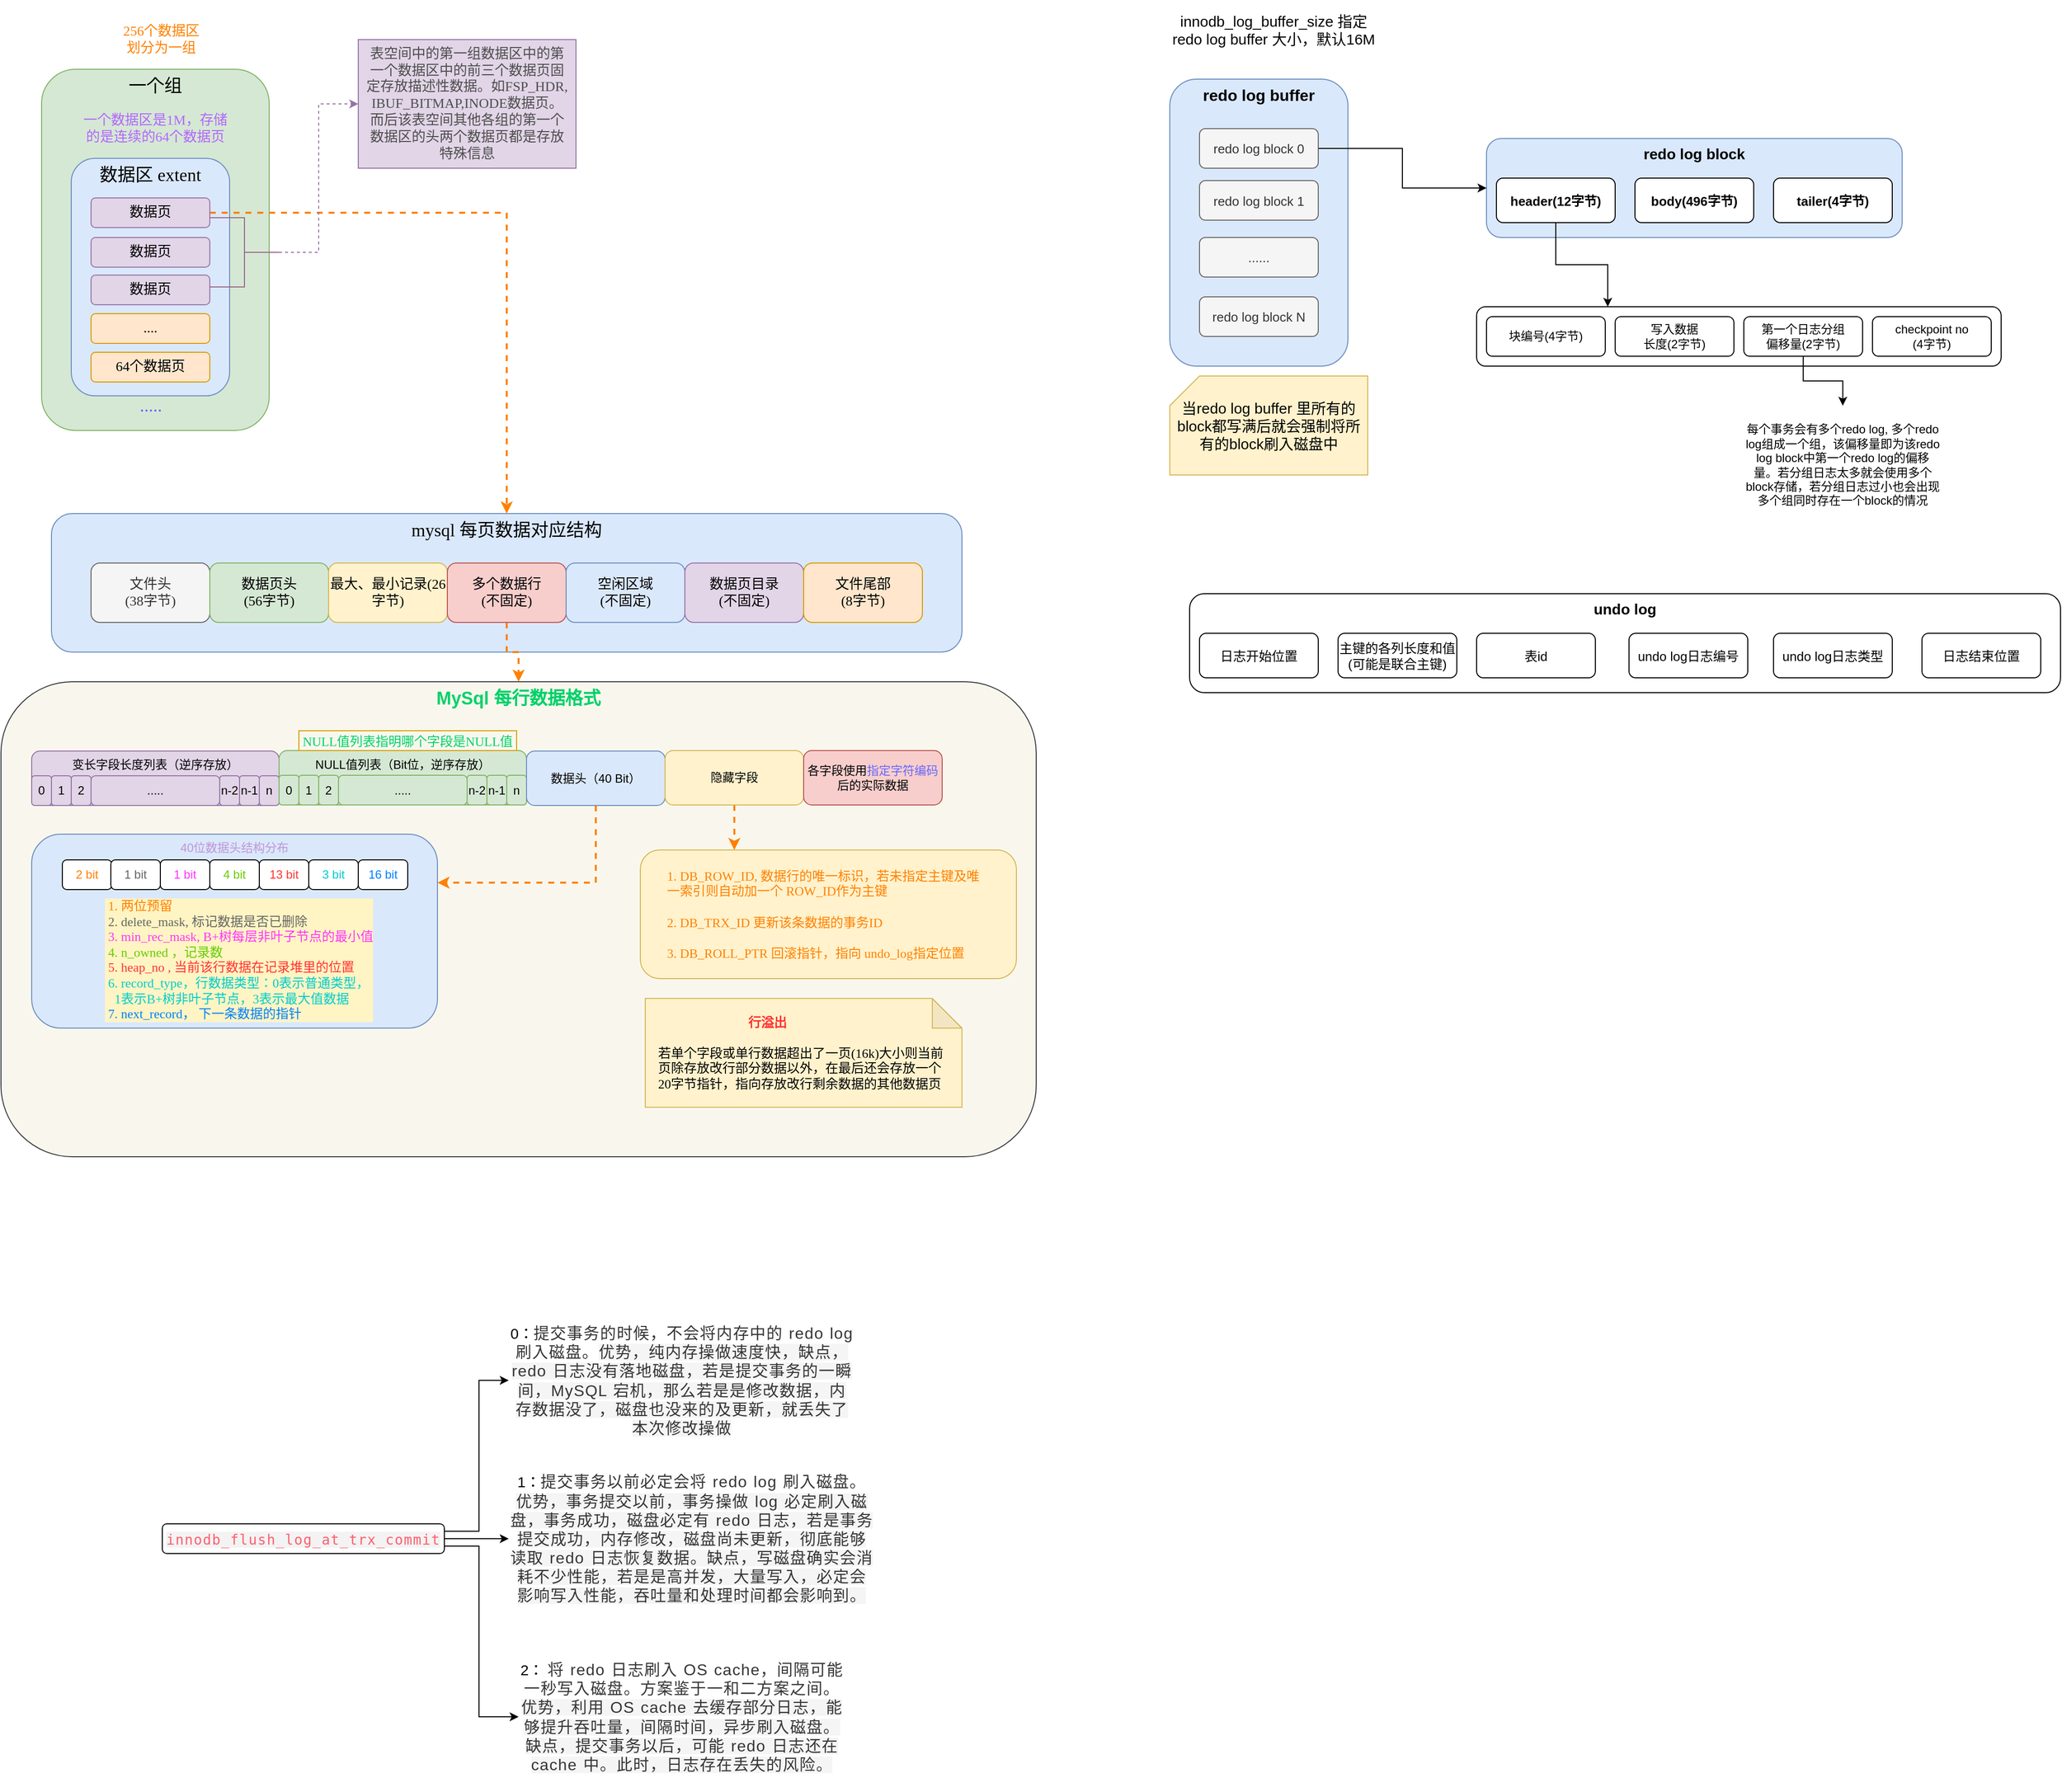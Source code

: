 <mxfile version="14.1.8" type="device" pages="2"><diagram id="W3wFVT-2R2XJt4Sm2jp0" name="MySQL底层数据结构"><mxGraphModel dx="1422" dy="822" grid="1" gridSize="10" guides="1" tooltips="1" connect="1" arrows="1" fold="1" page="1" pageScale="1" pageWidth="827" pageHeight="1169" math="0" shadow="0"><root><mxCell id="0"/><mxCell id="1" parent="0"/><mxCell id="JH9jD2ulBKJ6MG-4rt3J-68" value="一个组" style="rounded=1;whiteSpace=wrap;html=1;labelBackgroundColor=none;fillColor=#d5e8d4;fontFamily=Tahoma;fontSize=18;align=center;verticalAlign=top;strokeColor=#82b366;" parent="1" vertex="1"><mxGeometry x="170" y="70" width="230" height="365" as="geometry"/></mxCell><mxCell id="JH9jD2ulBKJ6MG-4rt3J-1" value="MySql 每行数据格式" style="rounded=1;whiteSpace=wrap;html=1;verticalAlign=top;fontStyle=1;fontSize=18;fillColor=#f9f7ed;strokeColor=#36393d;fontColor=#00D169;" parent="1" vertex="1"><mxGeometry x="129" y="689" width="1046" height="480" as="geometry"/></mxCell><mxCell id="JH9jD2ulBKJ6MG-4rt3J-2" value="变长字段长度列表（逆序存放）" style="rounded=1;whiteSpace=wrap;html=1;verticalAlign=top;fillColor=#e1d5e7;strokeColor=#9673a6;" parent="1" vertex="1"><mxGeometry x="160" y="759" width="250" height="55" as="geometry"/></mxCell><mxCell id="JH9jD2ulBKJ6MG-4rt3J-3" value="0" style="rounded=1;whiteSpace=wrap;html=1;fillColor=#e1d5e7;strokeColor=#9673a6;" parent="1" vertex="1"><mxGeometry x="160" y="784" width="20" height="30" as="geometry"/></mxCell><mxCell id="JH9jD2ulBKJ6MG-4rt3J-4" value="1" style="rounded=1;whiteSpace=wrap;html=1;fillColor=#e1d5e7;strokeColor=#9673a6;" parent="1" vertex="1"><mxGeometry x="180" y="784" width="20" height="30" as="geometry"/></mxCell><mxCell id="JH9jD2ulBKJ6MG-4rt3J-5" value="2" style="rounded=1;whiteSpace=wrap;html=1;fillColor=#e1d5e7;strokeColor=#9673a6;" parent="1" vertex="1"><mxGeometry x="200" y="784" width="20" height="30" as="geometry"/></mxCell><mxCell id="JH9jD2ulBKJ6MG-4rt3J-6" value="....." style="rounded=1;whiteSpace=wrap;html=1;fillColor=#e1d5e7;strokeColor=#9673a6;" parent="1" vertex="1"><mxGeometry x="220" y="784" width="130" height="30" as="geometry"/></mxCell><mxCell id="JH9jD2ulBKJ6MG-4rt3J-8" value="n-2" style="rounded=1;whiteSpace=wrap;html=1;fillColor=#e1d5e7;strokeColor=#9673a6;" parent="1" vertex="1"><mxGeometry x="350" y="784" width="20" height="30" as="geometry"/></mxCell><mxCell id="JH9jD2ulBKJ6MG-4rt3J-9" value="n-1" style="rounded=1;whiteSpace=wrap;html=1;fillColor=#e1d5e7;strokeColor=#9673a6;" parent="1" vertex="1"><mxGeometry x="370" y="784" width="20" height="30" as="geometry"/></mxCell><mxCell id="JH9jD2ulBKJ6MG-4rt3J-10" value="n" style="rounded=1;whiteSpace=wrap;html=1;fillColor=#e1d5e7;strokeColor=#9673a6;" parent="1" vertex="1"><mxGeometry x="390" y="784" width="20" height="30" as="geometry"/></mxCell><mxCell id="JH9jD2ulBKJ6MG-4rt3J-11" value="NULL值列表（Bit位，逆序存放）" style="rounded=1;whiteSpace=wrap;html=1;verticalAlign=top;fillColor=#d5e8d4;strokeColor=#82b366;" parent="1" vertex="1"><mxGeometry x="410" y="758.5" width="250" height="55" as="geometry"/></mxCell><mxCell id="JH9jD2ulBKJ6MG-4rt3J-12" value="0" style="rounded=1;whiteSpace=wrap;html=1;fillColor=#d5e8d4;strokeColor=#82b366;" parent="1" vertex="1"><mxGeometry x="410" y="783.5" width="20" height="30" as="geometry"/></mxCell><mxCell id="JH9jD2ulBKJ6MG-4rt3J-13" value="1" style="rounded=1;whiteSpace=wrap;html=1;fillColor=#d5e8d4;strokeColor=#82b366;" parent="1" vertex="1"><mxGeometry x="430" y="783.5" width="20" height="30" as="geometry"/></mxCell><mxCell id="JH9jD2ulBKJ6MG-4rt3J-14" value="2" style="rounded=1;whiteSpace=wrap;html=1;fillColor=#d5e8d4;strokeColor=#82b366;" parent="1" vertex="1"><mxGeometry x="450" y="783.5" width="20" height="30" as="geometry"/></mxCell><mxCell id="JH9jD2ulBKJ6MG-4rt3J-15" value="....." style="rounded=1;whiteSpace=wrap;html=1;fillColor=#d5e8d4;strokeColor=#82b366;" parent="1" vertex="1"><mxGeometry x="470" y="783.5" width="130" height="30" as="geometry"/></mxCell><mxCell id="JH9jD2ulBKJ6MG-4rt3J-16" value="n-2" style="rounded=1;whiteSpace=wrap;html=1;fillColor=#d5e8d4;strokeColor=#82b366;" parent="1" vertex="1"><mxGeometry x="600" y="783.5" width="20" height="30" as="geometry"/></mxCell><mxCell id="JH9jD2ulBKJ6MG-4rt3J-17" value="n-1" style="rounded=1;whiteSpace=wrap;html=1;fillColor=#d5e8d4;strokeColor=#82b366;" parent="1" vertex="1"><mxGeometry x="620" y="783.5" width="20" height="30" as="geometry"/></mxCell><mxCell id="JH9jD2ulBKJ6MG-4rt3J-18" value="n" style="rounded=1;whiteSpace=wrap;html=1;fillColor=#d5e8d4;strokeColor=#82b366;" parent="1" vertex="1"><mxGeometry x="640" y="783.5" width="20" height="30" as="geometry"/></mxCell><mxCell id="JH9jD2ulBKJ6MG-4rt3J-44" style="edgeStyle=orthogonalEdgeStyle;rounded=0;orthogonalLoop=1;jettySize=auto;html=1;exitX=0.5;exitY=1;exitDx=0;exitDy=0;fontFamily=Tahoma;fontSize=13;fontColor=#A680B8;dashed=1;strokeColor=#FF8000;strokeWidth=2;entryX=1;entryY=0.25;entryDx=0;entryDy=0;" parent="1" source="JH9jD2ulBKJ6MG-4rt3J-19" target="JH9jD2ulBKJ6MG-4rt3J-21" edge="1"><mxGeometry relative="1" as="geometry"><Array as="points"><mxPoint x="730" y="892"/></Array></mxGeometry></mxCell><mxCell id="JH9jD2ulBKJ6MG-4rt3J-19" value="数据头（40 Bit）" style="rounded=1;whiteSpace=wrap;html=1;verticalAlign=middle;fillColor=#dae8fc;strokeColor=#6c8ebf;" parent="1" vertex="1"><mxGeometry x="660" y="759" width="140" height="55" as="geometry"/></mxCell><mxCell id="JH9jD2ulBKJ6MG-4rt3J-49" style="edgeStyle=orthogonalEdgeStyle;rounded=0;orthogonalLoop=1;jettySize=auto;html=1;exitX=0.5;exitY=1;exitDx=0;exitDy=0;dashed=1;strokeColor=#FF8000;strokeWidth=2;fontFamily=Tahoma;fontSize=13;fontColor=#FF8000;entryX=0.25;entryY=0;entryDx=0;entryDy=0;" parent="1" source="JH9jD2ulBKJ6MG-4rt3J-20" target="JH9jD2ulBKJ6MG-4rt3J-47" edge="1"><mxGeometry relative="1" as="geometry"/></mxCell><mxCell id="JH9jD2ulBKJ6MG-4rt3J-20" value="隐藏字段" style="rounded=1;whiteSpace=wrap;html=1;verticalAlign=middle;labelBackgroundColor=none;fillColor=#fff2cc;strokeColor=#d6b656;" parent="1" vertex="1"><mxGeometry x="800" y="758.5" width="140" height="55" as="geometry"/></mxCell><mxCell id="JH9jD2ulBKJ6MG-4rt3J-21" value="&lt;font color=&quot;#c195d6&quot;&gt;40位数据头结构分布&lt;/font&gt;" style="rounded=1;whiteSpace=wrap;html=1;verticalAlign=top;fillColor=#dae8fc;strokeColor=#6c8ebf;" parent="1" vertex="1"><mxGeometry x="160" y="843" width="410" height="196" as="geometry"/></mxCell><mxCell id="JH9jD2ulBKJ6MG-4rt3J-22" value="2 bit" style="rounded=1;whiteSpace=wrap;html=1;fontColor=#FF8000;" parent="1" vertex="1"><mxGeometry x="191" y="869" width="50" height="30" as="geometry"/></mxCell><mxCell id="JH9jD2ulBKJ6MG-4rt3J-27" value="1 bit" style="rounded=1;whiteSpace=wrap;html=1;fontColor=#666666;" parent="1" vertex="1"><mxGeometry x="240" y="869" width="50" height="30" as="geometry"/></mxCell><mxCell id="JH9jD2ulBKJ6MG-4rt3J-28" value="1 bit" style="rounded=1;whiteSpace=wrap;html=1;fontColor=#FF33FF;" parent="1" vertex="1"><mxGeometry x="290" y="869" width="50" height="30" as="geometry"/></mxCell><mxCell id="JH9jD2ulBKJ6MG-4rt3J-36" value="4 bit" style="rounded=1;whiteSpace=wrap;html=1;fontColor=#66CC00;" parent="1" vertex="1"><mxGeometry x="340" y="869" width="50" height="30" as="geometry"/></mxCell><mxCell id="JH9jD2ulBKJ6MG-4rt3J-37" value="13 bit" style="rounded=1;whiteSpace=wrap;html=1;fontColor=#FF3333;" parent="1" vertex="1"><mxGeometry x="390" y="869" width="50" height="30" as="geometry"/></mxCell><mxCell id="JH9jD2ulBKJ6MG-4rt3J-38" value="3 bit" style="rounded=1;whiteSpace=wrap;html=1;fontColor=#00CCCC;" parent="1" vertex="1"><mxGeometry x="440" y="869" width="50" height="30" as="geometry"/></mxCell><mxCell id="JH9jD2ulBKJ6MG-4rt3J-39" value="16 bit" style="rounded=1;whiteSpace=wrap;html=1;fontColor=#007FFF;" parent="1" vertex="1"><mxGeometry x="490" y="869" width="50" height="30" as="geometry"/></mxCell><mxCell id="JH9jD2ulBKJ6MG-4rt3J-43" value="&amp;nbsp;1. 两位预留&lt;br style=&quot;font-size: 13px&quot;&gt;&lt;span style=&quot;color: rgb(102 , 102 , 102) ; font-size: 13px&quot;&gt;&amp;nbsp;2. delete_mask, 标记数据是否已删除&lt;br style=&quot;font-size: 13px&quot;&gt;&lt;/span&gt;&lt;span style=&quot;color: rgb(255 , 51 , 255) ; font-size: 13px&quot;&gt;&amp;nbsp;3. min_rec_mask, B+树每层非叶子节点的最小值&lt;br style=&quot;font-size: 13px&quot;&gt;&lt;/span&gt;&lt;span style=&quot;color: rgb(102 , 204 , 0) ; font-size: 13px&quot;&gt;&amp;nbsp;4. n_owned ，记录数&lt;br style=&quot;font-size: 13px&quot;&gt;&lt;/span&gt;&lt;span style=&quot;color: rgb(255 , 51 , 51) ; font-size: 13px&quot;&gt;&amp;nbsp;5. heap_no , 当前该行数据在记录堆里的位置&lt;br style=&quot;font-size: 13px&quot;&gt;&lt;/span&gt;&lt;font color=&quot;#00cccc&quot;&gt;&lt;span style=&quot;font-size: 13px&quot;&gt;&amp;nbsp;&lt;/span&gt;&lt;span style=&quot;font-size: 13px&quot;&gt;6. record_type，行数据类型：0表示普通类型，&lt;/span&gt;&lt;br style=&quot;font-size: 13px&quot;&gt;&lt;/font&gt;&lt;span style=&quot;font-size: 13px&quot;&gt;&lt;font color=&quot;#00cccc&quot;&gt;&amp;nbsp; &amp;nbsp;1表示B+树非叶子节点，3表示最大值数据&lt;/font&gt;&lt;br style=&quot;font-size: 13px&quot;&gt;&lt;/span&gt;&lt;span style=&quot;color: rgb(0 , 127 , 255) ; font-size: 13px&quot;&gt;&amp;nbsp;7. next_record， 下一条数据的指针&lt;/span&gt;&lt;span style=&quot;color: rgb(255 , 51 , 255) ; font-size: 13px&quot;&gt;&lt;br style=&quot;font-size: 13px&quot;&gt;&lt;/span&gt;" style="text;html=1;strokeColor=none;fillColor=none;align=left;verticalAlign=top;whiteSpace=wrap;rounded=0;fontColor=#FF8000;fontSize=13;fontFamily=Tahoma;spacingTop=0;labelBackgroundColor=#FFF4C3;horizontal=1;spacing=4;" parent="1" vertex="1"><mxGeometry x="230" y="899" width="299" height="130" as="geometry"/></mxCell><mxCell id="JH9jD2ulBKJ6MG-4rt3J-45" value="NULL值列表指明哪个字段是NULL值" style="text;html=1;strokeColor=#d79b00;align=center;verticalAlign=middle;whiteSpace=wrap;rounded=0;labelBackgroundColor=none;fontFamily=Tahoma;fontSize=13;fontColor=#00D169;" parent="1" vertex="1"><mxGeometry x="430" y="738.5" width="220" height="20" as="geometry"/></mxCell><mxCell id="JH9jD2ulBKJ6MG-4rt3J-46" value="各字段使用&lt;font color=&quot;#6666ff&quot;&gt;指定字符编码&lt;/font&gt;后的实际数据" style="rounded=1;whiteSpace=wrap;html=1;verticalAlign=middle;fillColor=#f8cecc;strokeColor=#b85450;" parent="1" vertex="1"><mxGeometry x="940" y="758.5" width="140" height="55" as="geometry"/></mxCell><mxCell id="JH9jD2ulBKJ6MG-4rt3J-47" value="" style="rounded=1;whiteSpace=wrap;html=1;labelBackgroundColor=none;fillColor=#fff2cc;fontFamily=Tahoma;fontSize=13;align=left;strokeColor=#d6b656;" parent="1" vertex="1"><mxGeometry x="775" y="859" width="380" height="130" as="geometry"/></mxCell><mxCell id="JH9jD2ulBKJ6MG-4rt3J-48" value="1. DB_ROW_ID, 数据行的唯一标识，若未指定主键及唯一索引则自动加一个 ROW_ID作为主键&lt;br style=&quot;font-size: 13px;&quot;&gt;&lt;br style=&quot;font-size: 13px;&quot;&gt;2. DB_TRX_ID 更新该条数据的事务ID&lt;br style=&quot;font-size: 13px;&quot;&gt;&lt;br style=&quot;font-size: 13px;&quot;&gt;3. DB_ROLL_PTR 回滚指针，指向 undo_log指定位置" style="text;html=1;strokeColor=none;fillColor=none;align=left;verticalAlign=middle;whiteSpace=wrap;rounded=0;labelBackgroundColor=none;fontFamily=Tahoma;fontSize=13;fontColor=#FF8000;" parent="1" vertex="1"><mxGeometry x="800" y="869" width="330" height="110" as="geometry"/></mxCell><mxCell id="JH9jD2ulBKJ6MG-4rt3J-50" value="&amp;nbsp; &amp;nbsp; &amp;nbsp; &amp;nbsp; &amp;nbsp; &amp;nbsp; &amp;nbsp; &amp;nbsp; &amp;nbsp; &amp;nbsp; &amp;nbsp; &amp;nbsp; &amp;nbsp; &amp;nbsp; &lt;b&gt;&lt;font color=&quot;#ff3333&quot;&gt;行溢出&lt;br&gt;&lt;/font&gt;&lt;/b&gt;&lt;br&gt;若单个字段或单行数据超出了一页(16k)大小则当前页除存放改行部分数据以外，在最后还会存放一个20字节指针，指向存放改行剩余数据的其他数据页" style="shape=note;whiteSpace=wrap;html=1;backgroundOutline=1;darkOpacity=0.05;labelBackgroundColor=none;fillColor=#fff2cc;fontFamily=Tahoma;fontSize=13;align=left;strokeColor=#d6b656;spacingTop=0;spacingBottom=0;spacingLeft=11;spacingRight=9;" parent="1" vertex="1"><mxGeometry x="780" y="1009" width="320" height="110" as="geometry"/></mxCell><mxCell id="JH9jD2ulBKJ6MG-4rt3J-51" value="mysql 每页数据对应结构" style="rounded=1;whiteSpace=wrap;html=1;labelBackgroundColor=none;fillColor=#dae8fc;fontFamily=Tahoma;fontSize=18;align=center;verticalAlign=top;strokeColor=#6c8ebf;" parent="1" vertex="1"><mxGeometry x="180" y="519" width="920" height="140" as="geometry"/></mxCell><mxCell id="JH9jD2ulBKJ6MG-4rt3J-52" value="文件头&lt;br&gt;(38字节)" style="rounded=1;whiteSpace=wrap;html=1;labelBackgroundColor=none;fillColor=#f5f5f5;fontFamily=Tahoma;fontSize=14;align=center;strokeColor=#666666;fontColor=#333333;" parent="1" vertex="1"><mxGeometry x="220" y="569" width="120" height="60" as="geometry"/></mxCell><mxCell id="JH9jD2ulBKJ6MG-4rt3J-53" value="数据页头&lt;br&gt;(56字节)" style="rounded=1;whiteSpace=wrap;html=1;labelBackgroundColor=none;fillColor=#d5e8d4;fontFamily=Tahoma;fontSize=14;align=center;strokeColor=#82b366;" parent="1" vertex="1"><mxGeometry x="340" y="569" width="120" height="60" as="geometry"/></mxCell><mxCell id="JH9jD2ulBKJ6MG-4rt3J-54" value="最大、最小记录(26字节)" style="rounded=1;whiteSpace=wrap;html=1;labelBackgroundColor=none;fillColor=#fff2cc;fontFamily=Tahoma;fontSize=14;align=center;strokeColor=#d6b656;" parent="1" vertex="1"><mxGeometry x="460" y="569" width="120" height="60" as="geometry"/></mxCell><mxCell id="JH9jD2ulBKJ6MG-4rt3J-59" style="edgeStyle=orthogonalEdgeStyle;rounded=0;orthogonalLoop=1;jettySize=auto;html=1;exitX=0.5;exitY=1;exitDx=0;exitDy=0;entryX=0.5;entryY=0;entryDx=0;entryDy=0;dashed=1;strokeColor=#FF8000;strokeWidth=2;fontFamily=Tahoma;fontSize=18;fontColor=#FF8000;" parent="1" source="JH9jD2ulBKJ6MG-4rt3J-55" target="JH9jD2ulBKJ6MG-4rt3J-1" edge="1"><mxGeometry relative="1" as="geometry"/></mxCell><mxCell id="JH9jD2ulBKJ6MG-4rt3J-55" value="多个数据行&lt;br&gt;(不固定)" style="rounded=1;whiteSpace=wrap;html=1;labelBackgroundColor=none;fillColor=#f8cecc;fontFamily=Tahoma;fontSize=14;align=center;strokeColor=#b85450;" parent="1" vertex="1"><mxGeometry x="580" y="569" width="120" height="60" as="geometry"/></mxCell><mxCell id="JH9jD2ulBKJ6MG-4rt3J-56" value="空闲区域&lt;br&gt;(不固定)" style="rounded=1;whiteSpace=wrap;html=1;labelBackgroundColor=none;fillColor=#dae8fc;fontFamily=Tahoma;fontSize=14;align=center;strokeColor=#6c8ebf;" parent="1" vertex="1"><mxGeometry x="700" y="569" width="120" height="60" as="geometry"/></mxCell><mxCell id="JH9jD2ulBKJ6MG-4rt3J-57" value="数据页目录&lt;br&gt;(不固定)" style="rounded=1;whiteSpace=wrap;html=1;labelBackgroundColor=none;fillColor=#e1d5e7;fontFamily=Tahoma;fontSize=14;align=center;strokeColor=#9673a6;" parent="1" vertex="1"><mxGeometry x="820" y="569" width="120" height="60" as="geometry"/></mxCell><mxCell id="JH9jD2ulBKJ6MG-4rt3J-58" value="文件尾部&lt;br&gt;(8字节)" style="rounded=1;whiteSpace=wrap;html=1;labelBackgroundColor=none;fillColor=#ffe6cc;fontFamily=Tahoma;fontSize=14;align=center;strokeColor=#d79b00;" parent="1" vertex="1"><mxGeometry x="940" y="569" width="120" height="60" as="geometry"/></mxCell><mxCell id="JH9jD2ulBKJ6MG-4rt3J-60" value="数据区 extent" style="rounded=1;whiteSpace=wrap;html=1;labelBackgroundColor=none;fillColor=#dae8fc;fontFamily=Tahoma;fontSize=18;align=center;verticalAlign=top;strokeColor=#6c8ebf;" parent="1" vertex="1"><mxGeometry x="200" y="160" width="160" height="240" as="geometry"/></mxCell><mxCell id="JH9jD2ulBKJ6MG-4rt3J-65" style="edgeStyle=orthogonalEdgeStyle;rounded=0;orthogonalLoop=1;jettySize=auto;html=1;exitX=1;exitY=0.5;exitDx=0;exitDy=0;entryX=0.5;entryY=0;entryDx=0;entryDy=0;dashed=1;strokeColor=#FF8000;strokeWidth=2;fontFamily=Tahoma;fontSize=14;fontColor=#FF8000;" parent="1" source="JH9jD2ulBKJ6MG-4rt3J-61" target="JH9jD2ulBKJ6MG-4rt3J-51" edge="1"><mxGeometry relative="1" as="geometry"/></mxCell><mxCell id="JH9jD2ulBKJ6MG-4rt3J-61" value="数据页" style="rounded=1;whiteSpace=wrap;html=1;labelBackgroundColor=none;fillColor=#e1d5e7;fontFamily=Tahoma;fontSize=14;align=center;strokeColor=#9673a6;" parent="1" vertex="1"><mxGeometry x="220" y="200" width="120" height="30" as="geometry"/></mxCell><mxCell id="JH9jD2ulBKJ6MG-4rt3J-62" value="数据页" style="rounded=1;whiteSpace=wrap;html=1;labelBackgroundColor=none;fillColor=#e1d5e7;fontFamily=Tahoma;fontSize=14;align=center;strokeColor=#9673a6;" parent="1" vertex="1"><mxGeometry x="220" y="240" width="120" height="30" as="geometry"/></mxCell><mxCell id="JH9jD2ulBKJ6MG-4rt3J-63" value="...." style="rounded=1;whiteSpace=wrap;html=1;labelBackgroundColor=none;fillColor=#ffe6cc;fontFamily=Tahoma;fontSize=14;align=center;strokeColor=#d79b00;" parent="1" vertex="1"><mxGeometry x="220" y="317" width="120" height="30" as="geometry"/></mxCell><mxCell id="JH9jD2ulBKJ6MG-4rt3J-64" value="64个数据页" style="rounded=1;whiteSpace=wrap;html=1;labelBackgroundColor=none;fillColor=#ffe6cc;fontFamily=Tahoma;fontSize=14;align=center;strokeColor=#d79b00;" parent="1" vertex="1"><mxGeometry x="220" y="356" width="120" height="30" as="geometry"/></mxCell><mxCell id="JH9jD2ulBKJ6MG-4rt3J-66" value="一个数据区是1M，存储的是连续的64个数据页" style="text;html=1;strokeColor=none;fillColor=none;align=center;verticalAlign=middle;whiteSpace=wrap;rounded=0;labelBackgroundColor=none;fontFamily=Tahoma;fontSize=14;fontColor=#B266FF;" parent="1" vertex="1"><mxGeometry x="210" y="120" width="150" height="20" as="geometry"/></mxCell><mxCell id="JH9jD2ulBKJ6MG-4rt3J-67" value="256个数据区划分为一组" style="text;html=1;strokeColor=none;fillColor=none;align=center;verticalAlign=middle;whiteSpace=wrap;rounded=0;labelBackgroundColor=none;fontFamily=Tahoma;fontSize=14;fontColor=#FF8000;" parent="1" vertex="1"><mxGeometry x="245.5" y="30" width="90" height="20" as="geometry"/></mxCell><mxCell id="JH9jD2ulBKJ6MG-4rt3J-69" value="....." style="text;html=1;strokeColor=none;fillColor=none;align=center;verticalAlign=middle;whiteSpace=wrap;rounded=0;labelBackgroundColor=none;fontFamily=Tahoma;fontSize=18;fontColor=#6666FF;" parent="1" vertex="1"><mxGeometry x="245.5" y="400" width="69" height="20" as="geometry"/></mxCell><mxCell id="JH9jD2ulBKJ6MG-4rt3J-71" value="表空间中的第一组数据区中的第一个数据区中的前三个数据页固定存放描述性数据。如FSP_HDR, IBUF_BITMAP,INODE数据页。而后该表空间其他各组的第一个数据区的头两个数据页都是存放特殊信息" style="text;html=1;strokeColor=#9673a6;fillColor=#e1d5e7;align=center;verticalAlign=middle;whiteSpace=wrap;rounded=0;labelBackgroundColor=none;fontFamily=Tahoma;fontSize=14;fontColor=#4D4D4D;spacingBottom=0;spacingLeft=6;spacingRight=6;" parent="1" vertex="1"><mxGeometry x="490" y="40" width="220" height="130" as="geometry"/></mxCell><mxCell id="JH9jD2ulBKJ6MG-4rt3J-72" value="数据页" style="rounded=1;whiteSpace=wrap;html=1;labelBackgroundColor=none;fillColor=#e1d5e7;fontFamily=Tahoma;fontSize=14;align=center;strokeColor=#9673a6;" parent="1" vertex="1"><mxGeometry x="220" y="278" width="120" height="30" as="geometry"/></mxCell><mxCell id="JH9jD2ulBKJ6MG-4rt3J-74" style="edgeStyle=orthogonalEdgeStyle;rounded=0;orthogonalLoop=1;jettySize=auto;html=1;exitX=0;exitY=0.5;exitDx=0;exitDy=0;exitPerimeter=0;entryX=0;entryY=0.5;entryDx=0;entryDy=0;dashed=1;strokeColor=#9673a6;strokeWidth=1;fontFamily=Tahoma;fontSize=12;fontColor=#333333;fillColor=#e1d5e7;" parent="1" source="JH9jD2ulBKJ6MG-4rt3J-73" target="JH9jD2ulBKJ6MG-4rt3J-71" edge="1"><mxGeometry relative="1" as="geometry"/></mxCell><mxCell id="JH9jD2ulBKJ6MG-4rt3J-73" value="" style="strokeWidth=1;html=1;shape=mxgraph.flowchart.annotation_2;align=left;labelPosition=right;pointerEvents=1;labelBackgroundColor=none;fillColor=#e6d0de;fontFamily=Tahoma;fontSize=12;direction=west;strokeColor=#996185;gradientColor=#d5739d;" parent="1" vertex="1"><mxGeometry x="340" y="220" width="70" height="70" as="geometry"/></mxCell><mxCell id="oJj73I3k6wDp6kxJCwH7-1" value="redo log block" style="rounded=1;whiteSpace=wrap;html=1;verticalAlign=top;fontStyle=1;fontSize=15;fillColor=#dae8fc;strokeColor=#6c8ebf;" vertex="1" parent="1"><mxGeometry x="1630" y="140" width="420" height="100" as="geometry"/></mxCell><mxCell id="oJj73I3k6wDp6kxJCwH7-2" style="edgeStyle=orthogonalEdgeStyle;rounded=0;orthogonalLoop=1;jettySize=auto;html=1;exitX=0.5;exitY=1;exitDx=0;exitDy=0;entryX=0.25;entryY=0;entryDx=0;entryDy=0;" edge="1" parent="1" source="oJj73I3k6wDp6kxJCwH7-3" target="oJj73I3k6wDp6kxJCwH7-6"><mxGeometry relative="1" as="geometry"/></mxCell><mxCell id="oJj73I3k6wDp6kxJCwH7-3" value="header(12字节)" style="rounded=1;whiteSpace=wrap;html=1;fontSize=13;fontStyle=1" vertex="1" parent="1"><mxGeometry x="1640" y="180" width="120" height="45" as="geometry"/></mxCell><mxCell id="oJj73I3k6wDp6kxJCwH7-4" value="body(496字节)" style="rounded=1;whiteSpace=wrap;html=1;fontSize=13;fontStyle=1" vertex="1" parent="1"><mxGeometry x="1780" y="180" width="120" height="45" as="geometry"/></mxCell><mxCell id="oJj73I3k6wDp6kxJCwH7-5" value="tailer(4字节)" style="rounded=1;whiteSpace=wrap;html=1;fontSize=13;fontStyle=1" vertex="1" parent="1"><mxGeometry x="1920" y="180" width="120" height="45" as="geometry"/></mxCell><mxCell id="oJj73I3k6wDp6kxJCwH7-6" value="" style="rounded=1;whiteSpace=wrap;html=1;" vertex="1" parent="1"><mxGeometry x="1620" y="310" width="530" height="60" as="geometry"/></mxCell><mxCell id="oJj73I3k6wDp6kxJCwH7-7" value="块编号(4字节)" style="rounded=1;whiteSpace=wrap;html=1;" vertex="1" parent="1"><mxGeometry x="1630" y="320" width="120" height="40" as="geometry"/></mxCell><mxCell id="oJj73I3k6wDp6kxJCwH7-8" value="写入数据&lt;br&gt;长度(2字节)" style="rounded=1;whiteSpace=wrap;html=1;" vertex="1" parent="1"><mxGeometry x="1760" y="320" width="120" height="40" as="geometry"/></mxCell><mxCell id="oJj73I3k6wDp6kxJCwH7-9" style="edgeStyle=orthogonalEdgeStyle;rounded=0;orthogonalLoop=1;jettySize=auto;html=1;exitX=0.5;exitY=1;exitDx=0;exitDy=0;entryX=0.5;entryY=0;entryDx=0;entryDy=0;" edge="1" parent="1" source="oJj73I3k6wDp6kxJCwH7-10" target="oJj73I3k6wDp6kxJCwH7-12"><mxGeometry relative="1" as="geometry"/></mxCell><mxCell id="oJj73I3k6wDp6kxJCwH7-10" value="第一个日志分组&lt;br&gt;偏移量(2字节)" style="rounded=1;whiteSpace=wrap;html=1;" vertex="1" parent="1"><mxGeometry x="1890" y="320" width="120" height="40" as="geometry"/></mxCell><mxCell id="oJj73I3k6wDp6kxJCwH7-11" value="checkpoint no&lt;br&gt;(4字节)" style="rounded=1;whiteSpace=wrap;html=1;" vertex="1" parent="1"><mxGeometry x="2020" y="320" width="120" height="40" as="geometry"/></mxCell><mxCell id="oJj73I3k6wDp6kxJCwH7-12" value="每个事务会有多个redo log, 多个redo log组成一个组，该偏移量即为该redo log block中第一个redo log的偏移量。若分组日志太多就会使用多个block存储，若分组日志过小也会出现多个组同时存在一个block的情况" style="text;html=1;strokeColor=none;fillColor=none;align=center;verticalAlign=middle;whiteSpace=wrap;rounded=0;" vertex="1" parent="1"><mxGeometry x="1890" y="410" width="200" height="120" as="geometry"/></mxCell><mxCell id="oJj73I3k6wDp6kxJCwH7-13" value="redo log buffer" style="rounded=1;whiteSpace=wrap;html=1;fontSize=16;verticalAlign=top;fontStyle=1;fillColor=#dae8fc;strokeColor=#6c8ebf;" vertex="1" parent="1"><mxGeometry x="1310" y="80" width="180" height="290" as="geometry"/></mxCell><mxCell id="oJj73I3k6wDp6kxJCwH7-14" style="edgeStyle=orthogonalEdgeStyle;rounded=0;orthogonalLoop=1;jettySize=auto;html=1;exitX=1;exitY=0.5;exitDx=0;exitDy=0;entryX=0;entryY=0.5;entryDx=0;entryDy=0;fontSize=16;" edge="1" parent="1" source="oJj73I3k6wDp6kxJCwH7-15" target="oJj73I3k6wDp6kxJCwH7-1"><mxGeometry relative="1" as="geometry"/></mxCell><mxCell id="oJj73I3k6wDp6kxJCwH7-15" value="redo log block 0" style="rounded=1;whiteSpace=wrap;html=1;fontSize=13;fillColor=#f5f5f5;strokeColor=#666666;fontColor=#333333;" vertex="1" parent="1"><mxGeometry x="1340" y="130" width="120" height="40" as="geometry"/></mxCell><mxCell id="oJj73I3k6wDp6kxJCwH7-16" value="redo log block 1" style="rounded=1;whiteSpace=wrap;html=1;fontSize=13;fillColor=#f5f5f5;strokeColor=#666666;fontColor=#333333;" vertex="1" parent="1"><mxGeometry x="1340" y="182.5" width="120" height="40" as="geometry"/></mxCell><mxCell id="oJj73I3k6wDp6kxJCwH7-17" value="......" style="rounded=1;whiteSpace=wrap;html=1;fontSize=13;fillColor=#f5f5f5;strokeColor=#666666;fontColor=#333333;" vertex="1" parent="1"><mxGeometry x="1340" y="240" width="120" height="40" as="geometry"/></mxCell><mxCell id="oJj73I3k6wDp6kxJCwH7-18" value="redo log block N" style="rounded=1;whiteSpace=wrap;html=1;fontSize=13;fillColor=#f5f5f5;strokeColor=#666666;fontColor=#333333;" vertex="1" parent="1"><mxGeometry x="1340" y="300" width="120" height="40" as="geometry"/></mxCell><mxCell id="oJj73I3k6wDp6kxJCwH7-19" value="innodb_log_buffer_size 指定redo log buffer 大小，默认16M" style="text;html=1;strokeColor=none;fillColor=none;align=center;verticalAlign=middle;whiteSpace=wrap;rounded=0;fontSize=15;" vertex="1" parent="1"><mxGeometry x="1310" width="210" height="60" as="geometry"/></mxCell><mxCell id="oJj73I3k6wDp6kxJCwH7-20" value="当redo log buffer 里所有的block都写满后就会强制将所有的block刷入磁盘中" style="shape=card;whiteSpace=wrap;html=1;fontSize=15;fillColor=#fff2cc;strokeColor=#d6b656;" vertex="1" parent="1"><mxGeometry x="1310" y="380" width="200" height="100" as="geometry"/></mxCell><mxCell id="oJj73I3k6wDp6kxJCwH7-21" value="undo log" style="rounded=1;whiteSpace=wrap;html=1;verticalAlign=top;fontStyle=1;fontSize=15;" vertex="1" parent="1"><mxGeometry x="1330" y="600" width="880" height="100" as="geometry"/></mxCell><mxCell id="oJj73I3k6wDp6kxJCwH7-22" value="日志开始位置" style="rounded=1;whiteSpace=wrap;html=1;fontSize=13;fontStyle=0" vertex="1" parent="1"><mxGeometry x="1340" y="640" width="120" height="45" as="geometry"/></mxCell><mxCell id="oJj73I3k6wDp6kxJCwH7-23" value="主键的各列长度和值(可能是联合主键)" style="rounded=1;whiteSpace=wrap;html=1;fontSize=13;fontStyle=0" vertex="1" parent="1"><mxGeometry x="1480" y="640" width="120" height="45" as="geometry"/></mxCell><mxCell id="oJj73I3k6wDp6kxJCwH7-24" value="表id" style="rounded=1;whiteSpace=wrap;html=1;fontSize=13;fontStyle=0" vertex="1" parent="1"><mxGeometry x="1620" y="640" width="120" height="45" as="geometry"/></mxCell><mxCell id="oJj73I3k6wDp6kxJCwH7-25" value="undo log日志编号" style="rounded=1;whiteSpace=wrap;html=1;fontSize=13;fontStyle=0" vertex="1" parent="1"><mxGeometry x="1774" y="640" width="120" height="45" as="geometry"/></mxCell><mxCell id="oJj73I3k6wDp6kxJCwH7-26" value="undo log日志类型" style="rounded=1;whiteSpace=wrap;html=1;fontSize=13;fontStyle=0" vertex="1" parent="1"><mxGeometry x="1920" y="640" width="120" height="45" as="geometry"/></mxCell><mxCell id="oJj73I3k6wDp6kxJCwH7-27" value="日志结束位置" style="rounded=1;whiteSpace=wrap;html=1;fontSize=13;fontStyle=0" vertex="1" parent="1"><mxGeometry x="2070" y="640" width="120" height="45" as="geometry"/></mxCell><mxCell id="oJj73I3k6wDp6kxJCwH7-28" style="edgeStyle=orthogonalEdgeStyle;rounded=0;orthogonalLoop=1;jettySize=auto;html=1;exitX=1;exitY=0.25;exitDx=0;exitDy=0;entryX=0;entryY=0.5;entryDx=0;entryDy=0;fontSize=15;" edge="1" parent="1" source="oJj73I3k6wDp6kxJCwH7-31" target="oJj73I3k6wDp6kxJCwH7-32"><mxGeometry relative="1" as="geometry"><Array as="points"><mxPoint x="612" y="1548"/><mxPoint x="612" y="1395"/></Array></mxGeometry></mxCell><mxCell id="oJj73I3k6wDp6kxJCwH7-29" style="edgeStyle=orthogonalEdgeStyle;rounded=0;orthogonalLoop=1;jettySize=auto;html=1;exitX=1;exitY=0.5;exitDx=0;exitDy=0;fontSize=15;" edge="1" parent="1" source="oJj73I3k6wDp6kxJCwH7-31" target="oJj73I3k6wDp6kxJCwH7-33"><mxGeometry relative="1" as="geometry"/></mxCell><mxCell id="oJj73I3k6wDp6kxJCwH7-30" style="edgeStyle=orthogonalEdgeStyle;rounded=0;orthogonalLoop=1;jettySize=auto;html=1;exitX=1;exitY=0.75;exitDx=0;exitDy=0;entryX=0;entryY=0.5;entryDx=0;entryDy=0;fontSize=15;" edge="1" parent="1" source="oJj73I3k6wDp6kxJCwH7-31" target="oJj73I3k6wDp6kxJCwH7-34"><mxGeometry relative="1" as="geometry"><Array as="points"><mxPoint x="612" y="1563"/><mxPoint x="612" y="1735"/></Array></mxGeometry></mxCell><mxCell id="oJj73I3k6wDp6kxJCwH7-31" value="&lt;span style=&quot;color: rgb(255 , 93 , 108) ; font-family: &amp;#34;operator mono&amp;#34; , &amp;#34;consolas&amp;#34; , &amp;#34;monaco&amp;#34; , &amp;#34;menlo&amp;#34; , monospace ; font-size: 14px ; letter-spacing: 0.8px ; text-align: left ; white-space: normal ; word-spacing: 0.8px ; background-color: rgba(27 , 31 , 35 , 0.05)&quot;&gt;innodb_flush_log_at_trx_commit&lt;/span&gt;" style="rounded=1;whiteSpace=wrap;html=1;fontSize=15;" vertex="1" parent="1"><mxGeometry x="292" y="1540" width="285" height="30" as="geometry"/></mxCell><mxCell id="oJj73I3k6wDp6kxJCwH7-32" value="0：&lt;span style=&quot;color: rgb(53 , 53 , 53) ; font-family: , &amp;#34;optima&amp;#34; , , , &amp;#34;pingfang sc&amp;#34; , &amp;#34;cambria&amp;#34; , &amp;#34;cochin&amp;#34; , &amp;#34;georgia&amp;#34; , &amp;#34;times&amp;#34; , &amp;#34;times new roman&amp;#34; , serif ; font-size: 16px ; letter-spacing: 0.8px ; text-align: left ; word-spacing: 0.8px ; background-color: rgb(255 , 255 , 255)&quot;&gt;提交事务的时候，不会将内存中的 redo log 刷入磁盘。&lt;/span&gt;&lt;span style=&quot;color: rgb(53 , 53 , 53) ; font-family: , &amp;#34;optima&amp;#34; , , , &amp;#34;pingfang sc&amp;#34; , &amp;#34;cambria&amp;#34; , &amp;#34;cochin&amp;#34; , &amp;#34;georgia&amp;#34; , &amp;#34;times&amp;#34; , &amp;#34;times new roman&amp;#34; , serif ; font-size: 16px ; letter-spacing: 0.8px ; text-align: left ; word-spacing: 0.8px ; background-color: rgb(245 , 245 , 245)&quot;&gt;优势，纯内存操做速度快，缺点，redo 日志没有落地磁盘，若是提交事务的一瞬间，MySQL 宕机，那么若是是修改数据，内存数据没了，磁盘也没来的及更新，就丢失了本次修改操做&lt;/span&gt;" style="text;html=1;strokeColor=none;fillColor=none;align=center;verticalAlign=middle;whiteSpace=wrap;rounded=0;fontSize=15;" vertex="1" parent="1"><mxGeometry x="642" y="1330" width="350" height="130" as="geometry"/></mxCell><mxCell id="oJj73I3k6wDp6kxJCwH7-33" value="1：&lt;span style=&quot;color: rgb(53 , 53 , 53) ; font-family: , &amp;#34;optima&amp;#34; , , , &amp;#34;pingfang sc&amp;#34; , &amp;#34;cambria&amp;#34; , &amp;#34;cochin&amp;#34; , &amp;#34;georgia&amp;#34; , &amp;#34;times&amp;#34; , &amp;#34;times new roman&amp;#34; , serif ; font-size: 16px ; letter-spacing: 0.8px ; text-align: left ; word-spacing: 0.8px ; background-color: rgb(255 , 255 , 255)&quot;&gt;提交事务以前必定会将 redo log 刷入磁盘。&lt;/span&gt;&lt;span style=&quot;color: rgb(53 , 53 , 53) ; font-family: , &amp;#34;optima&amp;#34; , , , &amp;#34;pingfang sc&amp;#34; , &amp;#34;cambria&amp;#34; , &amp;#34;cochin&amp;#34; , &amp;#34;georgia&amp;#34; , &amp;#34;times&amp;#34; , &amp;#34;times new roman&amp;#34; , serif ; font-size: 16px ; letter-spacing: 0.8px ; text-align: left ; word-spacing: 0.8px ; background-color: rgb(245 , 245 , 245)&quot;&gt;优势，事务提交以前，事务操做 log 必定刷入磁盘，事务成功，磁盘必定有 redo 日志，若是事务提交成功，内存修改，磁盘尚未更新，彻底能够读取 redo 日志恢复数据。缺点，写磁盘确实会消耗不少性能，若是是高并发，大量写入，必定会影响写入性能，吞吐量和处理时间都会影响到。&lt;/span&gt;" style="text;html=1;strokeColor=none;fillColor=none;align=center;verticalAlign=middle;whiteSpace=wrap;rounded=0;fontSize=15;" vertex="1" parent="1"><mxGeometry x="642" y="1485" width="370" height="140" as="geometry"/></mxCell><mxCell id="oJj73I3k6wDp6kxJCwH7-34" value="2：&amp;nbsp;&lt;span style=&quot;color: rgb(53 , 53 , 53) ; font-family: , &amp;#34;optima&amp;#34; , , , &amp;#34;pingfang sc&amp;#34; , &amp;#34;cambria&amp;#34; , &amp;#34;cochin&amp;#34; , &amp;#34;georgia&amp;#34; , &amp;#34;times&amp;#34; , &amp;#34;times new roman&amp;#34; , serif ; font-size: 16px ; letter-spacing: 0.8px ; text-align: left ; word-spacing: 0.8px ; background-color: rgb(255 , 255 , 255)&quot;&gt;将 redo 日志刷入 OS cache，间隔可能一秒写入磁盘。方案鉴于一和二方案之间。&lt;/span&gt;&lt;span style=&quot;color: rgb(53 , 53 , 53) ; font-family: , &amp;#34;optima&amp;#34; , , , &amp;#34;pingfang sc&amp;#34; , &amp;#34;cambria&amp;#34; , &amp;#34;cochin&amp;#34; , &amp;#34;georgia&amp;#34; , &amp;#34;times&amp;#34; , &amp;#34;times new roman&amp;#34; , serif ; font-size: 16px ; letter-spacing: 0.8px ; text-align: left ; word-spacing: 0.8px ; background-color: rgb(245 , 245 , 245)&quot;&gt;优势，利用 OS cache 去缓存部分日志，能够提升吞吐量，间隔时间，异步刷入磁盘。缺点，提交事务以后，可能 redo 日志还在 cache 中。此时，日志存在丢失的风险。&lt;/span&gt;" style="text;html=1;strokeColor=none;fillColor=none;align=center;verticalAlign=middle;whiteSpace=wrap;rounded=0;fontSize=15;" vertex="1" parent="1"><mxGeometry x="652" y="1660" width="330" height="150" as="geometry"/></mxCell></root></mxGraphModel></diagram><diagram id="HLR2pGF6OGbKerVawsGT" name="Linux存储系统分层结构"><mxGraphModel dx="981" dy="567" grid="1" gridSize="10" guides="1" tooltips="1" connect="1" arrows="1" fold="1" page="1" pageScale="1" pageWidth="827" pageHeight="1169" math="0" shadow="0"><root><mxCell id="e93rAdlHMff2TMBjjK6E-0"/><mxCell id="e93rAdlHMff2TMBjjK6E-1" parent="e93rAdlHMff2TMBjjK6E-0"/><mxCell id="e93rAdlHMff2TMBjjK6E-2" value="VFS 层" style="rounded=1;whiteSpace=wrap;html=1;fillColor=#fff2cc;strokeColor=#d6b656;" vertex="1" parent="e93rAdlHMff2TMBjjK6E-1"><mxGeometry x="220" y="190" width="180" height="40" as="geometry"/></mxCell><mxCell id="e93rAdlHMff2TMBjjK6E-3" value="NFS" style="rounded=1;whiteSpace=wrap;html=1;fillColor=#e1d5e7;strokeColor=#9673a6;" vertex="1" parent="e93rAdlHMff2TMBjjK6E-1"><mxGeometry x="220" y="230" width="60" height="30" as="geometry"/></mxCell><mxCell id="e93rAdlHMff2TMBjjK6E-5" value="Ext2" style="rounded=1;whiteSpace=wrap;html=1;fillColor=#e1d5e7;strokeColor=#9673a6;" vertex="1" parent="e93rAdlHMff2TMBjjK6E-1"><mxGeometry x="280" y="230" width="60" height="30" as="geometry"/></mxCell><mxCell id="e93rAdlHMff2TMBjjK6E-6" value="Ext3" style="rounded=1;whiteSpace=wrap;html=1;fillColor=#e1d5e7;strokeColor=#9673a6;" vertex="1" parent="e93rAdlHMff2TMBjjK6E-1"><mxGeometry x="340" y="230" width="60" height="30" as="geometry"/></mxCell><mxCell id="e93rAdlHMff2TMBjjK6E-8" value="Page Cache" style="rounded=1;whiteSpace=wrap;html=1;fillColor=#ffe6cc;strokeColor=#d79b00;" vertex="1" parent="e93rAdlHMff2TMBjjK6E-1"><mxGeometry x="220" y="260" width="180" height="40" as="geometry"/></mxCell><mxCell id="e93rAdlHMff2TMBjjK6E-23" style="edgeStyle=orthogonalEdgeStyle;rounded=0;orthogonalLoop=1;jettySize=auto;html=1;exitX=0;exitY=0.5;exitDx=0;exitDy=0;entryX=1;entryY=0.5;entryDx=0;entryDy=0;fontSize=10;fontColor=#6666FF;dashed=1;fillColor=#f8cecc;strokeColor=#b85450;" edge="1" parent="e93rAdlHMff2TMBjjK6E-1" source="e93rAdlHMff2TMBjjK6E-9" target="e93rAdlHMff2TMBjjK6E-22"><mxGeometry relative="1" as="geometry"/></mxCell><mxCell id="e93rAdlHMff2TMBjjK6E-9" value="通用块层" style="rounded=1;whiteSpace=wrap;html=1;fillColor=#d5e8d4;strokeColor=#82b366;" vertex="1" parent="e93rAdlHMff2TMBjjK6E-1"><mxGeometry x="220" y="300" width="180" height="40" as="geometry"/></mxCell><mxCell id="e93rAdlHMff2TMBjjK6E-10" value="IO调度层" style="rounded=1;whiteSpace=wrap;html=1;fillColor=#f8cecc;strokeColor=#b85450;" vertex="1" parent="e93rAdlHMff2TMBjjK6E-1"><mxGeometry x="220" y="340" width="180" height="40" as="geometry"/></mxCell><mxCell id="e93rAdlHMff2TMBjjK6E-11" value="Block设备驱动层" style="rounded=1;whiteSpace=wrap;html=1;fillColor=#dae8fc;strokeColor=#6c8ebf;" vertex="1" parent="e93rAdlHMff2TMBjjK6E-1"><mxGeometry x="220" y="380" width="180" height="40" as="geometry"/></mxCell><mxCell id="e93rAdlHMff2TMBjjK6E-12" value="Block设备层" style="rounded=1;whiteSpace=wrap;html=1;fillColor=#d5e8d4;strokeColor=#82b366;" vertex="1" parent="e93rAdlHMff2TMBjjK6E-1"><mxGeometry x="220" y="420" width="180" height="40" as="geometry"/></mxCell><mxCell id="e93rAdlHMff2TMBjjK6E-13" value="1. mysql发起一次随机读写，实际会把磁盘IO请求交给Linux操作系统的VFS层。&lt;br style=&quot;font-size: 10px;&quot;&gt;2. 接着由VFS决定将IO请求交给具体的文件系统。&lt;br style=&quot;font-size: 10px;&quot;&gt;3. 文件系统会先在 Page Cache这个基于内存的缓存里查找数据，找到则返回，找不到则继续往下一层 通用Block层 发起请求。&lt;br style=&quot;font-size: 10px;&quot;&gt;4. 请求进入到 通用block层后，IO请求会转换为Block IO, 之后将block io请求转交给 IO 调度层&lt;br style=&quot;font-size: 10px;&quot;&gt;5. IO调度层接收到请求后，使用默认 CFQ公平调度算法进行调度。" style="text;html=1;strokeColor=none;fillColor=none;align=left;verticalAlign=middle;whiteSpace=wrap;rounded=0;fontSize=10;fontColor=#6666FF;" vertex="1" parent="e93rAdlHMff2TMBjjK6E-1"><mxGeometry x="460" y="190" width="260" height="140" as="geometry"/></mxCell><mxCell id="e93rAdlHMff2TMBjjK6E-19" style="edgeStyle=orthogonalEdgeStyle;rounded=0;orthogonalLoop=1;jettySize=auto;html=1;exitX=1;exitY=0.5;exitDx=0;exitDy=0;entryX=0;entryY=0.5;entryDx=0;entryDy=0;fontColor=#333333;" edge="1" parent="e93rAdlHMff2TMBjjK6E-1" source="e93rAdlHMff2TMBjjK6E-14" target="e93rAdlHMff2TMBjjK6E-15"><mxGeometry relative="1" as="geometry"><Array as="points"><mxPoint x="180" y="677.5"/><mxPoint x="180" y="622.5"/></Array></mxGeometry></mxCell><mxCell id="e93rAdlHMff2TMBjjK6E-20" style="edgeStyle=orthogonalEdgeStyle;rounded=0;orthogonalLoop=1;jettySize=auto;html=1;exitX=1;exitY=0.5;exitDx=0;exitDy=0;entryX=0;entryY=0.5;entryDx=0;entryDy=0;fontColor=#333333;" edge="1" parent="e93rAdlHMff2TMBjjK6E-1" source="e93rAdlHMff2TMBjjK6E-14" target="e93rAdlHMff2TMBjjK6E-16"><mxGeometry relative="1" as="geometry"/></mxCell><mxCell id="e93rAdlHMff2TMBjjK6E-21" style="edgeStyle=orthogonalEdgeStyle;rounded=0;orthogonalLoop=1;jettySize=auto;html=1;exitX=1;exitY=0.5;exitDx=0;exitDy=0;entryX=0;entryY=0.5;entryDx=0;entryDy=0;fontColor=#333333;" edge="1" parent="e93rAdlHMff2TMBjjK6E-1" source="e93rAdlHMff2TMBjjK6E-14" target="e93rAdlHMff2TMBjjK6E-17"><mxGeometry relative="1" as="geometry"/></mxCell><mxCell id="e93rAdlHMff2TMBjjK6E-14" value="磁盘缓存在Linux中的三种类型" style="rounded=1;whiteSpace=wrap;html=1;align=left;fontColor=#333333;" vertex="1" parent="e93rAdlHMff2TMBjjK6E-1"><mxGeometry x="50" y="657.5" width="100" height="40" as="geometry"/></mxCell><mxCell id="e93rAdlHMff2TMBjjK6E-15" value="Dentry Cache" style="rounded=1;whiteSpace=wrap;html=1;align=left;fontColor=#333333;" vertex="1" parent="e93rAdlHMff2TMBjjK6E-1"><mxGeometry x="210" y="607.5" width="80" height="30" as="geometry"/></mxCell><mxCell id="e93rAdlHMff2TMBjjK6E-16" value="Page Cache" style="rounded=1;whiteSpace=wrap;html=1;align=left;fontColor=#333333;" vertex="1" parent="e93rAdlHMff2TMBjjK6E-1"><mxGeometry x="210" y="662.5" width="80" height="30" as="geometry"/></mxCell><mxCell id="e93rAdlHMff2TMBjjK6E-17" value="Buffer Cache" style="rounded=1;whiteSpace=wrap;html=1;align=left;fontColor=#333333;" vertex="1" parent="e93rAdlHMff2TMBjjK6E-1"><mxGeometry x="210" y="712.5" width="80" height="30" as="geometry"/></mxCell><mxCell id="e93rAdlHMff2TMBjjK6E-22" value="&lt;span style=&quot;font-size: 10px; background-color: rgb(255, 255, 255);&quot;&gt;由于绝大多数情况的 I/O 操作是跟块设备打交道，所以 Linux 在此提供了一个类似 vfs 层的块设备操作抽象层。下层对接各种不同属性的块设备，对上提供统一的 Block IO 请求标准。&lt;/span&gt;" style="text;html=1;strokeColor=none;fillColor=none;align=center;verticalAlign=middle;whiteSpace=wrap;rounded=0;fontSize=10;fontColor=#6666FF;" vertex="1" parent="e93rAdlHMff2TMBjjK6E-1"><mxGeometry x="20" y="270" width="150" height="100" as="geometry"/></mxCell><mxCell id="e93rAdlHMff2TMBjjK6E-32" style="edgeStyle=orthogonalEdgeStyle;rounded=0;orthogonalLoop=1;jettySize=auto;html=1;exitX=1;exitY=0.5;exitDx=0;exitDy=0;entryX=0;entryY=0.5;entryDx=0;entryDy=0;dashed=1;fontSize=10;fontColor=#333333;" edge="1" parent="e93rAdlHMff2TMBjjK6E-1" source="e93rAdlHMff2TMBjjK6E-25" target="e93rAdlHMff2TMBjjK6E-26"><mxGeometry relative="1" as="geometry"/></mxCell><mxCell id="e93rAdlHMff2TMBjjK6E-33" style="edgeStyle=orthogonalEdgeStyle;rounded=0;orthogonalLoop=1;jettySize=auto;html=1;exitX=1;exitY=0.5;exitDx=0;exitDy=0;entryX=0;entryY=0.5;entryDx=0;entryDy=0;dashed=1;fontSize=10;fontColor=#333333;" edge="1" parent="e93rAdlHMff2TMBjjK6E-1" source="e93rAdlHMff2TMBjjK6E-25" target="e93rAdlHMff2TMBjjK6E-28"><mxGeometry relative="1" as="geometry"/></mxCell><mxCell id="e93rAdlHMff2TMBjjK6E-34" style="edgeStyle=orthogonalEdgeStyle;rounded=0;orthogonalLoop=1;jettySize=auto;html=1;exitX=1;exitY=0.5;exitDx=0;exitDy=0;entryX=0;entryY=0.5;entryDx=0;entryDy=0;dashed=1;fontSize=10;fontColor=#333333;" edge="1" parent="e93rAdlHMff2TMBjjK6E-1" source="e93rAdlHMff2TMBjjK6E-25" target="e93rAdlHMff2TMBjjK6E-29"><mxGeometry relative="1" as="geometry"/></mxCell><mxCell id="e93rAdlHMff2TMBjjK6E-35" style="edgeStyle=orthogonalEdgeStyle;rounded=0;orthogonalLoop=1;jettySize=auto;html=1;exitX=1;exitY=0.5;exitDx=0;exitDy=0;entryX=0;entryY=0.5;entryDx=0;entryDy=0;dashed=1;fontSize=10;fontColor=#333333;" edge="1" parent="e93rAdlHMff2TMBjjK6E-1" source="e93rAdlHMff2TMBjjK6E-25" target="e93rAdlHMff2TMBjjK6E-30"><mxGeometry relative="1" as="geometry"/></mxCell><mxCell id="e93rAdlHMff2TMBjjK6E-36" style="edgeStyle=orthogonalEdgeStyle;rounded=0;orthogonalLoop=1;jettySize=auto;html=1;exitX=1;exitY=0.5;exitDx=0;exitDy=0;entryX=0;entryY=0.5;entryDx=0;entryDy=0;dashed=1;fontSize=10;fontColor=#333333;" edge="1" parent="e93rAdlHMff2TMBjjK6E-1" source="e93rAdlHMff2TMBjjK6E-25" target="e93rAdlHMff2TMBjjK6E-31"><mxGeometry relative="1" as="geometry"/></mxCell><mxCell id="e93rAdlHMff2TMBjjK6E-39" style="edgeStyle=orthogonalEdgeStyle;rounded=0;orthogonalLoop=1;jettySize=auto;html=1;exitX=0.5;exitY=1;exitDx=0;exitDy=0;entryX=0.5;entryY=0;entryDx=0;entryDy=0;entryPerimeter=0;dashed=1;fontSize=9;fontColor=#333333;curved=1;fillColor=#fff2cc;strokeColor=#d6b656;" edge="1" parent="e93rAdlHMff2TMBjjK6E-1" source="e93rAdlHMff2TMBjjK6E-25" target="e93rAdlHMff2TMBjjK6E-38"><mxGeometry relative="1" as="geometry"/></mxCell><mxCell id="e93rAdlHMff2TMBjjK6E-25" value="IO调度器" style="rounded=1;whiteSpace=wrap;html=1;fontSize=10;align=center;fontColor=#333333;" vertex="1" parent="e93rAdlHMff2TMBjjK6E-1"><mxGeometry x="410" y="560" width="70" height="30" as="geometry"/></mxCell><mxCell id="e93rAdlHMff2TMBjjK6E-26" value="Elevator" style="rounded=1;whiteSpace=wrap;html=1;fontSize=10;align=center;fontColor=#333333;" vertex="1" parent="e93rAdlHMff2TMBjjK6E-1"><mxGeometry x="520" y="460" width="80" height="30" as="geometry"/></mxCell><mxCell id="e93rAdlHMff2TMBjjK6E-46" style="edgeStyle=orthogonalEdgeStyle;curved=1;rounded=0;orthogonalLoop=1;jettySize=auto;html=1;exitX=1;exitY=0.5;exitDx=0;exitDy=0;entryX=0;entryY=0.5;entryDx=0;entryDy=0;dashed=1;fontSize=8;fontColor=#333333;" edge="1" parent="e93rAdlHMff2TMBjjK6E-1" source="e93rAdlHMff2TMBjjK6E-28" target="e93rAdlHMff2TMBjjK6E-45"><mxGeometry relative="1" as="geometry"/></mxCell><mxCell id="e93rAdlHMff2TMBjjK6E-28" value="Anticipatory" style="rounded=1;whiteSpace=wrap;html=1;fontSize=10;align=center;fontColor=#333333;" vertex="1" parent="e93rAdlHMff2TMBjjK6E-1"><mxGeometry x="520" y="510" width="80" height="30" as="geometry"/></mxCell><mxCell id="e93rAdlHMff2TMBjjK6E-44" style="edgeStyle=orthogonalEdgeStyle;curved=1;rounded=0;orthogonalLoop=1;jettySize=auto;html=1;exitX=1;exitY=0.5;exitDx=0;exitDy=0;dashed=1;fontSize=8;fontColor=#333333;" edge="1" parent="e93rAdlHMff2TMBjjK6E-1" source="e93rAdlHMff2TMBjjK6E-29" target="e93rAdlHMff2TMBjjK6E-43"><mxGeometry relative="1" as="geometry"/></mxCell><mxCell id="e93rAdlHMff2TMBjjK6E-29" value="DeadLine" style="rounded=1;whiteSpace=wrap;html=1;fontSize=10;align=center;fontColor=#333333;" vertex="1" parent="e93rAdlHMff2TMBjjK6E-1"><mxGeometry x="520" y="560" width="80" height="30" as="geometry"/></mxCell><mxCell id="e93rAdlHMff2TMBjjK6E-42" style="edgeStyle=orthogonalEdgeStyle;curved=1;rounded=0;orthogonalLoop=1;jettySize=auto;html=1;exitX=1;exitY=0.5;exitDx=0;exitDy=0;entryX=0;entryY=0.5;entryDx=0;entryDy=0;dashed=1;fontSize=9;fontColor=#333333;" edge="1" parent="e93rAdlHMff2TMBjjK6E-1" source="e93rAdlHMff2TMBjjK6E-30" target="e93rAdlHMff2TMBjjK6E-41"><mxGeometry relative="1" as="geometry"/></mxCell><mxCell id="e93rAdlHMff2TMBjjK6E-30" value="Complete Fair Scheduler (CFQ)" style="rounded=1;whiteSpace=wrap;html=1;fontSize=10;align=center;fontColor=#333333;" vertex="1" parent="e93rAdlHMff2TMBjjK6E-1"><mxGeometry x="520" y="610" width="80" height="30" as="geometry"/></mxCell><mxCell id="e93rAdlHMff2TMBjjK6E-31" value="No Operation (NOOP)" style="rounded=1;whiteSpace=wrap;html=1;fontSize=10;align=center;fontColor=#333333;" vertex="1" parent="e93rAdlHMff2TMBjjK6E-1"><mxGeometry x="520" y="660" width="80" height="30" as="geometry"/></mxCell><mxCell id="e93rAdlHMff2TMBjjK6E-38" value="&lt;span style=&quot;color: rgb(18, 18, 18); font-size: 9px;&quot;&gt;Linux 从 2.4 内核开始支持 I/O 调度器，到目前为止有 5 种类型.&lt;/span&gt;&lt;span style=&quot;color: rgb(18, 18, 18); font-size: 9px;&quot;&gt;Linux 2.4 内核的 Linus Elevator、Linux 2.6 内核的 Deadline、 Anticipatory、 CFQ、 Noop，其中 Anticipatory 从 Linux 2.6.33 版本后被删除了。目前主流的 Linux 发行版本使用 Deadline、 CFQ、 Noop 三种 I/O 调度器&lt;/span&gt;" style="shape=card;whiteSpace=wrap;html=1;fontSize=9;align=center;fillColor=#fff2cc;strokeColor=#d6b656;labelBackgroundColor=none;" vertex="1" parent="e93rAdlHMff2TMBjjK6E-1"><mxGeometry x="350" y="670" width="140" height="132.5" as="geometry"/></mxCell><mxCell id="e93rAdlHMff2TMBjjK6E-41" value="&lt;span style=&quot;color: rgb(77, 77, 77); font-size: 9px; background-color: rgb(255, 255, 255);&quot;&gt;使用于 IO 大小非常均匀的场景&lt;/span&gt;" style="text;html=1;strokeColor=none;fillColor=none;align=center;verticalAlign=middle;whiteSpace=wrap;rounded=0;labelBackgroundColor=none;fontSize=9;fontColor=#333333;" vertex="1" parent="e93rAdlHMff2TMBjjK6E-1"><mxGeometry x="630" y="615" width="70" height="20" as="geometry"/></mxCell><mxCell id="e93rAdlHMff2TMBjjK6E-43" value="&lt;span style=&quot;color: rgb(77, 77, 77); font-size: 8px; background-color: rgb(255, 255, 255);&quot;&gt;&amp;nbsp;比较复杂的 OLTP 环境最好使用 DeadLine 算法&lt;/span&gt;" style="text;html=1;strokeColor=none;fillColor=none;align=center;verticalAlign=middle;whiteSpace=wrap;rounded=0;labelBackgroundColor=none;fontSize=8;fontColor=#333333;" vertex="1" parent="e93rAdlHMff2TMBjjK6E-1"><mxGeometry x="630" y="565" width="90" height="20" as="geometry"/></mxCell><mxCell id="e93rAdlHMff2TMBjjK6E-45" value="&lt;span style=&quot;color: rgb(77, 77, 77); font-size: 8px; background-color: rgb(255, 255, 255);&quot;&gt;不适合数据库环境，DB 服务器不要使用这种算法&lt;/span&gt;" style="text;html=1;strokeColor=none;fillColor=none;align=center;verticalAlign=middle;whiteSpace=wrap;rounded=0;labelBackgroundColor=none;fontSize=8;fontColor=#333333;" vertex="1" parent="e93rAdlHMff2TMBjjK6E-1"><mxGeometry x="630" y="515" width="90" height="20" as="geometry"/></mxCell></root></mxGraphModel></diagram></mxfile>